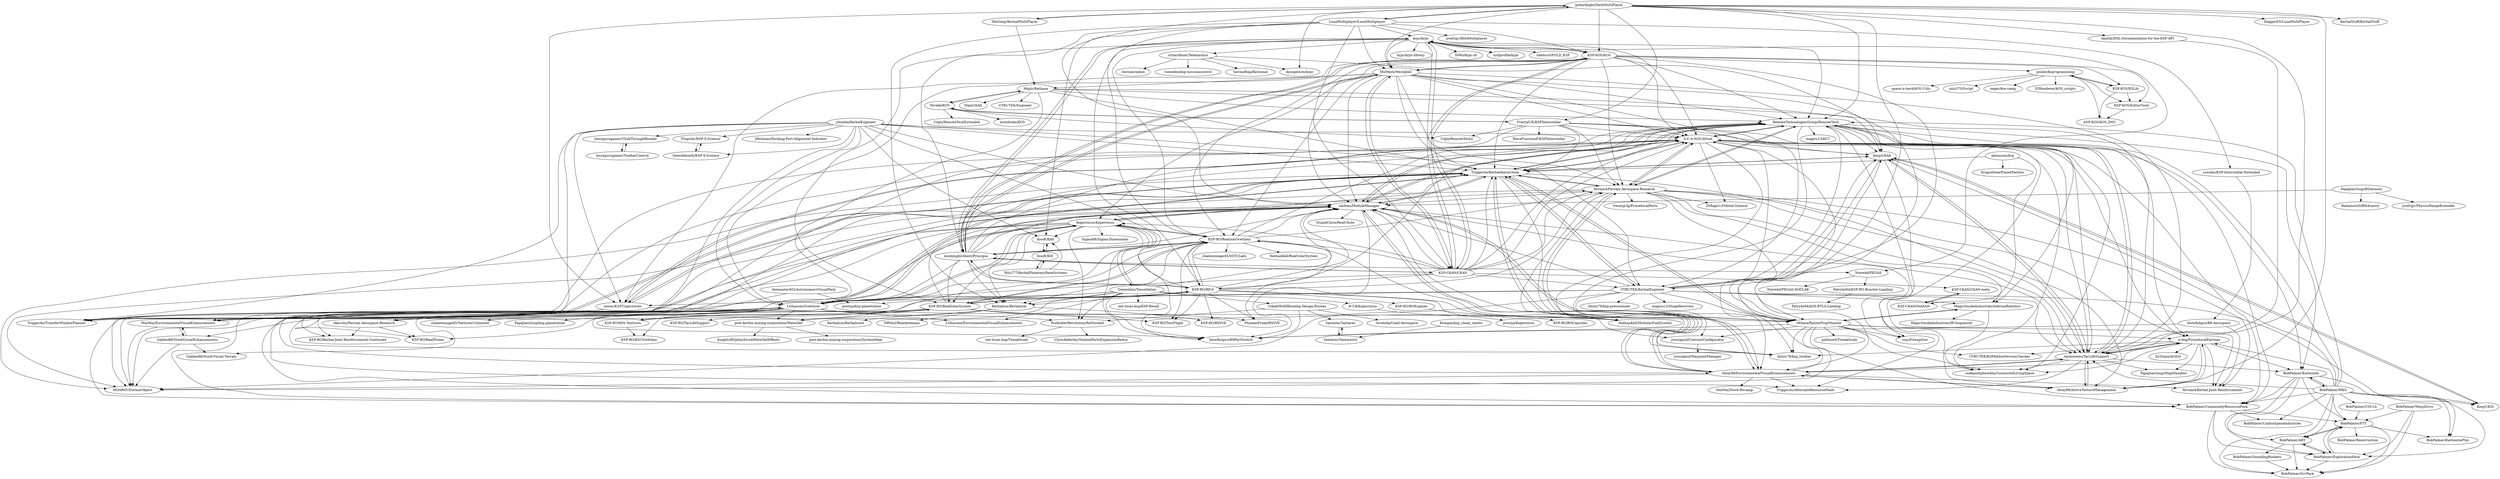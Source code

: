 digraph G {
"krpc/krpc" -> "KSP-KOS/KOS"
"krpc/krpc" -> "nullprofile/krpc"
"krpc/krpc" -> "MuMech/MechJeb2"
"krpc/krpc" -> "mockingbirdnest/Principia"
"krpc/krpc" -> "Noiredd/PEGAS"
"krpc/krpc" -> "xdedss/GFOLD_KSP" ["e"=1]
"krpc/krpc" -> "krpc/krpc-library"
"krpc/krpc" -> "RemoteTechnologiesGroup/RemoteTech"
"krpc/krpc" -> "KSP-RO/RealismOverhaul"
"krpc/krpc" -> "KSP-CKAN/CKAN"
"krpc/krpc" -> "richardbunt/Telemachus"
"krpc/krpc" -> "S-C-A-N/SCANsat"
"krpc/krpc" -> "KSP-RO/RealSolarSystem"
"krpc/krpc" -> "KSP-RO/RP-0"
"krpc/krpc" -> "TeWu/krpc-rb"
"KSP-RO/RealismOverhaul" -> "KSP-RO/RP-0"
"KSP-RO/RealismOverhaul" -> "KSP-RO/RealSolarSystem"
"KSP-RO/RealismOverhaul" -> "mockingbirdnest/Principia"
"KSP-RO/RealismOverhaul" -> "ferram4/Ferram-Aerospace-Research"
"KSP-RO/RealismOverhaul" -> "NathanKell/ModularFuelSystem"
"KSP-RO/RealismOverhaul" -> "sarbian/ModuleManager"
"KSP-RO/RealismOverhaul" -> "PhineasFreak/RSSVE"
"KSP-RO/RealismOverhaul" -> "Kopernicus/Kopernicus"
"KSP-RO/RealismOverhaul" -> "Kerbalism/Kerbalism"
"KSP-RO/RealismOverhaul" -> "KSP-RO/TestFlight"
"KSP-RO/RealismOverhaul" -> "RemoteTechnologiesGroup/RemoteTech"
"KSP-RO/RealismOverhaul" -> "shadowmage45/SSTULabs"
"KSP-RO/RealismOverhaul" -> "KSP-RO/RSS-Textures"
"KSP-RO/RealismOverhaul" -> "LGhassen/Scatterer"
"KSP-RO/RealismOverhaul" -> "NathanKell/RealSolarSystem"
"MuMech/MechJeb2" -> "RemoteTechnologiesGroup/RemoteTech"
"MuMech/MechJeb2" -> "S-C-A-N/SCANsat"
"MuMech/MechJeb2" -> "KSP-CKAN/CKAN"
"MuMech/MechJeb2" -> "sarbian/ModuleManager"
"MuMech/MechJeb2" -> "TriggerAu/KerbalAlarmClock"
"MuMech/MechJeb2" -> "ferram4/Ferram-Aerospace-Research"
"MuMech/MechJeb2" -> "KSP-KOS/KOS"
"MuMech/MechJeb2" -> "mockingbirdnest/Principia"
"MuMech/MechJeb2" -> "KSP-RO/RealismOverhaul"
"MuMech/MechJeb2" -> "CYBUTEK/KerbalEngineer"
"MuMech/MechJeb2" -> "Kopernicus/Kopernicus"
"MuMech/MechJeb2" -> "Mihara/RasterPropMonitor"
"MuMech/MechJeb2" -> "taraniselsu/TacLifeSupport"
"MuMech/MechJeb2" -> "Majiir/Kethane"
"MuMech/MechJeb2" -> "LGhassen/Scatterer"
"KSP-CKAN/CKAN" -> "MuMech/MechJeb2"
"KSP-CKAN/CKAN" -> "KSP-KOS/KOS"
"KSP-CKAN/CKAN" -> "KSP-RO/RealismOverhaul"
"KSP-CKAN/CKAN" -> "mockingbirdnest/Principia"
"KSP-CKAN/CKAN" -> "sarbian/ModuleManager"
"KSP-CKAN/CKAN" -> "ferram4/Ferram-Aerospace-Research"
"KSP-CKAN/CKAN" -> "S-C-A-N/SCANsat"
"KSP-CKAN/CKAN" -> "TriggerAu/KerbalAlarmClock"
"KSP-CKAN/CKAN" -> "KSP-RO/RP-0"
"KSP-CKAN/CKAN" -> "CYBUTEK/KerbalEngineer"
"KSP-CKAN/CKAN" -> "Kopernicus/Kopernicus"
"KSP-CKAN/CKAN" -> "RemoteTechnologiesGroup/RemoteTech"
"KSP-CKAN/CKAN" -> "krpc/krpc"
"KSP-CKAN/CKAN" -> "LGhassen/Scatterer"
"KSP-CKAN/CKAN" -> "KSP-CKAN/CKAN-meta"
"KSP-CKAN/CKAN-meta" -> "KSP-CKAN/NetKAN"
"alexmoon/ksp" -> "Kragrathea/PlanetFactory"
"alexmoon/ksp" -> "TriggerAu/KerbalAlarmClock"
"alexmoon/ksp" -> "KSP-CKAN/NetKAN"
"mockingbirdnest/Principia" -> "KSP-RO/RealismOverhaul"
"mockingbirdnest/Principia" -> "KSP-RO/RP-0"
"mockingbirdnest/Principia" -> "ferram4/Ferram-Aerospace-Research"
"mockingbirdnest/Principia" -> "RemoteTechnologiesGroup/RemoteTech"
"mockingbirdnest/Principia" -> "MuMech/MechJeb2"
"mockingbirdnest/Principia" -> "KSP-RO/RealSolarSystem"
"mockingbirdnest/Principia" -> "sarbian/ModuleManager"
"mockingbirdnest/Principia" -> "Kopernicus/Kopernicus"
"mockingbirdnest/Principia" -> "KSP-KOS/KOS"
"mockingbirdnest/Principia" -> "Kerbalism/Kerbalism"
"mockingbirdnest/Principia" -> "KSP-CKAN/CKAN"
"mockingbirdnest/Principia" -> "Noiredd/PEGAS"
"mockingbirdnest/Principia" -> "krpc/krpc"
"mockingbirdnest/Principia" -> "S-C-A-N/SCANsat"
"mockingbirdnest/Principia" -> "LGhassen/Scatterer"
"KSP-RO/RealSolarSystem" -> "KSP-RO/RSS-Textures"
"KSP-RO/RealSolarSystem" -> "KSP-RO/RealismOverhaul"
"KSP-RO/RealSolarSystem" -> "KSP-RO/KSCSwitcher"
"KSP-RO/RealSolarSystem" -> "KSP-RO/RealPlume"
"KSP-RO/RealSolarSystem" -> "PhineasFreak/RSSVE"
"KSP-RO/RealSolarSystem" -> "KSP-RO/RP-0"
"KSP-RO/RealSolarSystem" -> "NathanKell/ModularFuelSystem"
"KSP-RO/RealSolarSystem" -> "KSP-RO/TacLifeSupport"
"KSP-RO/RealSolarSystem" -> "dkavolis/Ferram-Aerospace-Research"
"KSP-RO/RealSolarSystem" -> "sarbian/ModuleManager"
"KSP-RO/RealSolarSystem" -> "KSP-RO/TestFlight"
"jrbudda/KerbalEngineer" -> "TriggerAu/KerbalAlarmClock"
"jrbudda/KerbalEngineer" -> "LGhassen/Scatterer"
"jrbudda/KerbalEngineer" -> "WazWaz/EnvironmentalVisualEnhancements"
"jrbudda/KerbalEngineer" -> "sarbian/ModuleManager"
"jrbudda/KerbalEngineer" -> "neuoy/KSPTrajectories"
"jrbudda/KerbalEngineer" -> "CYBUTEK/KerbalEngineer"
"jrbudda/KerbalEngineer" -> "S-C-A-N/SCANsat"
"jrbudda/KerbalEngineer" -> "KSP-RO/Kerbal-Joint-Reinforcement-Continued"
"jrbudda/KerbalEngineer" -> "bfishman/Docking-Port-Alignment-Indicator"
"jrbudda/KerbalEngineer" -> "linuxgurugamer/ClickThroughBlocker"
"jrbudda/KerbalEngineer" -> "Flupster/KSP-X-Science"
"jrbudda/KerbalEngineer" -> "TriggerAu/TransferWindowPlanner"
"jrbudda/KerbalEngineer" -> "ihsoft/KAS"
"jrbudda/KerbalEngineer" -> "thewebbooth/KSP-X-Science"
"jrbudda/KerbalEngineer" -> "blowfishpro/B9PartSwitch"
"KSP-KOS/EditorTools" -> "KSP-KOS/KOS_DOC"
"dkavolis/Ferram-Aerospace-Research" -> "KSP-RO/Kerbal-Joint-Reinforcement-Continued"
"dkavolis/Ferram-Aerospace-Research" -> "KSP-RO/RealPlume"
"godarklight/DarkMultiPlayer" -> "TehGimp/KerbalMultiPlayer"
"godarklight/DarkMultiPlayer" -> "LunaMultiplayer/LunaMultiplayer"
"godarklight/DarkMultiPlayer" -> "rbray89/EnvironmentalVisualEnhancements"
"godarklight/DarkMultiPlayer" -> "FractalUK/KSPInterstellar"
"godarklight/DarkMultiPlayer" -> "sarbian/ModuleManager"
"godarklight/DarkMultiPlayer" -> "taraniselsu/TacLifeSupport"
"godarklight/DarkMultiPlayer" -> "Anatid/XML-Documentation-for-the-KSP-API"
"godarklight/DarkMultiPlayer" -> "rbray89/ActiveTextureManagement"
"godarklight/DarkMultiPlayer" -> "DaggerES/LunaMultiPlayer"
"godarklight/DarkMultiPlayer" -> "KSP-KOS/KOS"
"godarklight/DarkMultiPlayer" -> "MuMech/MechJeb2"
"godarklight/DarkMultiPlayer" -> "neuoy/KSPTrajectories"
"godarklight/DarkMultiPlayer" -> "djungelorm/krpc"
"godarklight/DarkMultiPlayer" -> "KerbalStuff/KerbalStuff"
"godarklight/DarkMultiPlayer" -> "RemoteTechnologiesGroup/RemoteTech"
"LunaMultiplayer/LunaMultiplayer" -> "godarklight/DarkMultiPlayer"
"LunaMultiplayer/LunaMultiplayer" -> "ihsoft/KAS"
"LunaMultiplayer/LunaMultiplayer" -> "Kerbalism/Kerbalism"
"LunaMultiplayer/LunaMultiplayer" -> "KSP-RO/RealismOverhaul"
"LunaMultiplayer/LunaMultiplayer" -> "mockingbirdnest/Principia"
"LunaMultiplayer/LunaMultiplayer" -> "KSP-KOS/KOS"
"LunaMultiplayer/LunaMultiplayer" -> "MuMech/MechJeb2"
"LunaMultiplayer/LunaMultiplayer" -> "krpc/krpc"
"LunaMultiplayer/LunaMultiplayer" -> "sswelm/KSP-Interstellar-Extended"
"LunaMultiplayer/LunaMultiplayer" -> "jrodrigv/BDAMultiplayer"
"LunaMultiplayer/LunaMultiplayer" -> "KSP-CKAN/CKAN"
"KSP-RO/RP-0" -> "KSP-RO/RealismOverhaul"
"KSP-RO/RP-0" -> "KSP-RO/RealSolarSystem"
"KSP-RO/RP-0" -> "mockingbirdnest/Principia"
"KSP-RO/RP-0" -> "KSP-RO/TestFlight"
"KSP-RO/RP-0" -> "ferram4/Ferram-Aerospace-Research"
"KSP-RO/RP-0" -> "NathanKell/ModularFuelSystem"
"KSP-RO/RP-0" -> "sarbian/ModuleManager"
"KSP-RO/RP-0" -> "PhineasFreak/RSSVE"
"KSP-RO/RP-0" -> "Kerbalism/Kerbalism"
"KSP-RO/RP-0" -> "KSP-RO/ROEngines"
"KSP-RO/RP-0" -> "RemoteTechnologiesGroup/RemoteTech"
"KSP-RO/RP-0" -> "Kopernicus/Kopernicus"
"KSP-RO/RP-0" -> "jrossignol/ContractConfigurator"
"KSP-RO/RP-0" -> "KSP-RO/RSSVE"
"KSP-RO/RP-0" -> "LGhassen/Scatterer"
"ihsoft/KIS" -> "ihsoft/KAS"
"ihsoft/KIS" -> "Nils277/KerbalPlanetaryBaseSystems"
"TehGimp/KerbalMultiPlayer" -> "godarklight/DarkMultiPlayer"
"TehGimp/KerbalMultiPlayer" -> "Majiir/Kethane"
"rbray89/ActiveTextureManagement" -> "taraniselsu/TacLifeSupport"
"rbray89/ActiveTextureManagement" -> "rbray89/EnvironmentalVisualEnhancements"
"rbray89/ActiveTextureManagement" -> "e-dog/ProceduralFairings"
"Nils277/KerbalPlanetaryBaseSystems" -> "ihsoft/KIS"
"Nils277/KerbalPlanetaryBaseSystems" -> "ihsoft/KAS"
"Noiredd/PEGAS" -> "Noiredd/PEGAS-MATLAB"
"Noiredd/PEGAS" -> "Patrykz94/KSP-RO-Booster-Landing"
"CobaltWolf/Bluedog-Design-Bureau" -> "blowfishpro/B9PartSwitch"
"CobaltWolf/Bluedog-Design-Bureau" -> "PorktoberRevolution/ReStocked"
"CobaltWolf/Bluedog-Design-Bureau" -> "Tantares/Tantares"
"CobaltWolf/Bluedog-Design-Bureau" -> "raveloda/Coatl-Aerospace"
"S-C-A-N/SCANsat" -> "BobPalmer/CommunityResourcePack"
"S-C-A-N/SCANsat" -> "RemoteTechnologiesGroup/RemoteTech"
"S-C-A-N/SCANsat" -> "TriggerAu/KerbalAlarmClock"
"S-C-A-N/SCANsat" -> "TriggerAu/TransferWindowPlanner"
"S-C-A-N/SCANsat" -> "sarbian/ModuleManager"
"S-C-A-N/SCANsat" -> "BobPalmer/Karbonite"
"S-C-A-N/SCANsat" -> "neuoy/KSPTrajectories"
"S-C-A-N/SCANsat" -> "jrossignol/ContractConfigurator"
"S-C-A-N/SCANsat" -> "Mihara/RasterPropMonitor"
"S-C-A-N/SCANsat" -> "e-dog/ProceduralFairings"
"S-C-A-N/SCANsat" -> "taraniselsu/TacLifeSupport"
"S-C-A-N/SCANsat" -> "DMagic1/Orbital-Science"
"S-C-A-N/SCANsat" -> "codepoetpbowden/ConnectedLivingSpace"
"S-C-A-N/SCANsat" -> "KospY/KAS"
"S-C-A-N/SCANsat" -> "ferram4/Ferram-Aerospace-Research"
"post-kerbin-mining-corporation/Waterfall" -> "KnightofStJohn/StockWaterfallEffects"
"post-kerbin-mining-corporation/Waterfall" -> "post-kerbin-mining-corporation/SystemHeat"
"themaster402/AstronomersVisualPack" -> "WazWaz/EnvironmentalVisualEnhancements"
"themaster402/AstronomersVisualPack" -> "prestja/ksp-planetshine"
"Kopernicus/Kopernicus" -> "LGhassen/Scatterer"
"Kopernicus/Kopernicus" -> "sarbian/ModuleManager"
"Kopernicus/Kopernicus" -> "WazWaz/EnvironmentalVisualEnhancements"
"Kopernicus/Kopernicus" -> "PorktoberRevolution/ReStocked"
"Kopernicus/Kopernicus" -> "MOARdV/DistantObject"
"Kopernicus/Kopernicus" -> "TriggerAu/KerbalAlarmClock"
"Kopernicus/Kopernicus" -> "Gameslinx/Tessellation"
"Kopernicus/Kopernicus" -> "KSP-RO/RealSolarSystem"
"Kopernicus/Kopernicus" -> "Sigma88/Sigma-Dimensions"
"Kopernicus/Kopernicus" -> "blowfishpro/B9PartSwitch"
"Kopernicus/Kopernicus" -> "KSP-RO/RealismOverhaul"
"Kopernicus/Kopernicus" -> "ihsoft/KAS"
"Kopernicus/Kopernicus" -> "Kerbalism/Kerbalism"
"Kopernicus/Kopernicus" -> "KSP-RO/RealPlume"
"Kopernicus/Kopernicus" -> "BobPalmer/CommunityResourcePack"
"WazWaz/EnvironmentalVisualEnhancements" -> "MOARdV/DistantObject"
"WazWaz/EnvironmentalVisualEnhancements" -> "Galileo88/StockVisualEnhancements"
"WazWaz/EnvironmentalVisualEnhancements" -> "LGhassen/Scatterer"
"sarbian/ModuleManager" -> "MOARdV/DistantObject"
"sarbian/ModuleManager" -> "Mihara/RasterPropMonitor"
"sarbian/ModuleManager" -> "WazWaz/EnvironmentalVisualEnhancements"
"sarbian/ModuleManager" -> "LGhassen/Scatterer"
"sarbian/ModuleManager" -> "TriggerAu/KerbalAlarmClock"
"sarbian/ModuleManager" -> "blowfishpro/B9PartSwitch"
"sarbian/ModuleManager" -> "BobPalmer/CommunityResourcePack"
"sarbian/ModuleManager" -> "S-C-A-N/SCANsat"
"sarbian/ModuleManager" -> "StupidChris/RealChute"
"sarbian/ModuleManager" -> "blizzy78/ksp_toolbar"
"sarbian/ModuleManager" -> "snjo/Firespitter"
"sarbian/ModuleManager" -> "rbray89/EnvironmentalVisualEnhancements"
"sarbian/ModuleManager" -> "RemoteTechnologiesGroup/RemoteTech"
"sarbian/ModuleManager" -> "Kopernicus/Kopernicus"
"sarbian/ModuleManager" -> "taraniselsu/TacLifeSupport"
"Mihara/RasterPropMonitor" -> "MagicSmokeIndustries/InfernalRobotics"
"Mihara/RasterPropMonitor" -> "blizzy78/ksp_toolbar"
"Mihara/RasterPropMonitor" -> "sarbian/ModuleManager"
"Mihara/RasterPropMonitor" -> "TriggerAu/KerbalAlarmClock"
"Mihara/RasterPropMonitor" -> "codepoetpbowden/ConnectedLivingSpace"
"Mihara/RasterPropMonitor" -> "snjo/Firespitter"
"Mihara/RasterPropMonitor" -> "CYBUTEK/KSPAddonVersionChecker"
"Mihara/RasterPropMonitor" -> "e-dog/ProceduralFairings"
"Mihara/RasterPropMonitor" -> "MOARdV/DistantObject"
"Mihara/RasterPropMonitor" -> "blowfishpro/B9PartSwitch"
"Mihara/RasterPropMonitor" -> "pellinor0/TweakScale"
"Mihara/RasterPropMonitor" -> "BobPalmer/CommunityResourcePack"
"Mihara/RasterPropMonitor" -> "ferram4/Kerbal-Joint-Reinforcement"
"Mihara/RasterPropMonitor" -> "jrossignol/ContractConfigurator"
"R-T-B/Kopernicus" -> "prestja/Kopernicus"
"KSP-KOS/KOS" -> "krpc/krpc"
"KSP-KOS/KOS" -> "KSP-KOS/KSLib"
"KSP-KOS/KOS" -> "RemoteTechnologiesGroup/RemoteTech"
"KSP-KOS/KOS" -> "MuMech/MechJeb2"
"KSP-KOS/KOS" -> "sarbian/ModuleManager"
"KSP-KOS/KOS" -> "neuoy/KSPTrajectories"
"KSP-KOS/KOS" -> "ferram4/Ferram-Aerospace-Research"
"KSP-KOS/KOS" -> "CYBUTEK/KerbalEngineer"
"KSP-KOS/KOS" -> "gisikw/ksprogramming"
"KSP-KOS/KOS" -> "mockingbirdnest/Principia"
"KSP-KOS/KOS" -> "KSP-RO/RealismOverhaul"
"KSP-KOS/KOS" -> "TriggerAu/KerbalAlarmClock"
"KSP-KOS/KOS" -> "S-C-A-N/SCANsat"
"KSP-KOS/KOS" -> "KSP-CKAN/CKAN"
"KSP-KOS/KOS" -> "KSP-KOS/EditorTools"
"KSP-RO/RSS-Textures" -> "KSP-RO/KSCSwitcher"
"KSP-RO/RSS-Textures" -> "KSP-RO/RealSolarSystem"
"neuoy/KSPTrajectories" -> "TriggerAu/KerbalAlarmClock"
"neuoy/KSPTrajectories" -> "TriggerAu/TransferWindowPlanner"
"neuoy/KSPTrajectories" -> "MOARdV/DistantObject"
"neuoy/KSPTrajectories" -> "S-C-A-N/SCANsat"
"neuoy/KSPTrajectories" -> "Mihara/RasterPropMonitor"
"PorktoberRevolution/ReStocked" -> "net-lisias-ksp/TweakScale"
"PorktoberRevolution/ReStocked" -> "ChrisAdderley/StationPartsExpansionRedux"
"KSP-CKAN/NetKAN" -> "KSP-CKAN/CKAN-meta"
"rbray89/EnvironmentalVisualEnhancements" -> "taraniselsu/TacLifeSupport"
"rbray89/EnvironmentalVisualEnhancements" -> "rbray89/ActiveTextureManagement"
"rbray89/EnvironmentalVisualEnhancements" -> "TriggerAu/AlternateResourcePanel"
"rbray89/EnvironmentalVisualEnhancements" -> "e-dog/ProceduralFairings"
"rbray89/EnvironmentalVisualEnhancements" -> "ferram4/Kerbal-Joint-Reinforcement"
"rbray89/EnvironmentalVisualEnhancements" -> "MOARdV/DistantObject"
"rbray89/EnvironmentalVisualEnhancements" -> "KospY/KAS"
"rbray89/EnvironmentalVisualEnhancements" -> "VenVen/Stock-Revamp"
"rbray89/EnvironmentalVisualEnhancements" -> "TriggerAu/KerbalAlarmClock"
"rbray89/EnvironmentalVisualEnhancements" -> "ferram4/Ferram-Aerospace-Research"
"rbray89/EnvironmentalVisualEnhancements" -> "sarbian/ModuleManager"
"richardbunt/Telemachus" -> "chrisnic/mkon"
"richardbunt/Telemachus" -> "djungelorm/krpc"
"richardbunt/Telemachus" -> "voneiden/ksp-missioncontrol"
"richardbunt/Telemachus" -> "SavinaRoja/Kerminal"
"richardbunt/Telemachus" -> "KospY/KAS"
"e-dog/ProceduralFairings" -> "ferram4/Kerbal-Joint-Reinforcement"
"e-dog/ProceduralFairings" -> "taraniselsu/TacLifeSupport"
"e-dog/ProceduralFairings" -> "codepoetpbowden/ConnectedLivingSpace"
"e-dog/ProceduralFairings" -> "PapaJoesSoup/ShipManifest"
"e-dog/ProceduralFairings" -> "BobPalmer/Karbonite"
"e-dog/ProceduralFairings" -> "rbray89/ActiveTextureManagement"
"e-dog/ProceduralFairings" -> "blizzy78/ksp_toolbar"
"e-dog/ProceduralFairings" -> "SirDiazo/AGExt"
"e-dog/ProceduralFairings" -> "CYBUTEK/KSPAddonVersionChecker"
"KSP-KOS/KSLib" -> "gisikw/ksprogramming"
"KSP-KOS/KSLib" -> "KSP-KOS/EditorTools"
"KSP-KOS/KSLib" -> "KSP-KOS/KOS_DOC"
"gisikw/ksprogramming" -> "KSP-KOS/KSLib"
"gisikw/ksprogramming" -> "KSP-KOS/EditorTools"
"gisikw/ksprogramming" -> "KSP-KOS/KOS_DOC"
"gisikw/ksprogramming" -> "xeger/kos-ramp"
"gisikw/ksprogramming" -> "ElWanderer/kOS_scripts"
"gisikw/ksprogramming" -> "space-is-hard/kOS-Utils"
"gisikw/ksprogramming" -> "ozin370/Script"
"FractalUK/KSPInterstellar" -> "rbray89/ActiveTextureManagement"
"FractalUK/KSPInterstellar" -> "KospY/KAS"
"FractalUK/KSPInterstellar" -> "TriggerAu/KerbalAlarmClock"
"FractalUK/KSPInterstellar" -> "rbray89/EnvironmentalVisualEnhancements"
"FractalUK/KSPInterstellar" -> "taraniselsu/TacLifeSupport"
"FractalUK/KSPInterstellar" -> "S-C-A-N/SCANsat"
"FractalUK/KSPInterstellar" -> "ferram4/Ferram-Aerospace-Research"
"FractalUK/KSPInterstellar" -> "WaveFunctionP/KSPInterstellar"
"FractalUK/KSPInterstellar" -> "Cilph/RemoteTech2"
"FractalUK/KSPInterstellar" -> "Nivekk/KOS"
"Nivekk/KOS" -> "Majiir/Kethane"
"Nivekk/KOS" -> "Cilph/RemoteTech2"
"Nivekk/KOS" -> "erendrake/KOS"
"Nivekk/KOS" -> "FractalUK/KSPInterstellar"
"Nivekk/KOS" -> "Cilph/RemoteTechExtended"
"PapaJoesSoup/BDArmory" -> "jrodrigv/PhysicsRangeExtender"
"PapaJoesSoup/BDArmory" -> "sarbian/ModuleManager"
"PapaJoesSoup/BDArmory" -> "BahamutoD/BDArmory"
"KospY/KAS" -> "KospY/KIS"
"KospY/KAS" -> "blizzy78/ksp_toolbar"
"KospY/KAS" -> "taraniselsu/TacLifeSupport"
"KospY/KAS" -> "TriggerAu/KerbalAlarmClock"
"KospY/KAS" -> "snjo/Firespitter"
"Majiir/Kethane" -> "Nivekk/KOS"
"Majiir/Kethane" -> "taraniselsu/TacLifeSupport"
"Majiir/Kethane" -> "KospY/KAS"
"Majiir/Kethane" -> "TriggerAu/KerbalAlarmClock"
"Majiir/Kethane" -> "Majiir/KAS"
"Majiir/Kethane" -> "blizzy78/ksp_toolbar"
"Majiir/Kethane" -> "CYBUTEK/Engineer"
"Majiir/Kethane" -> "RemoteTechnologiesGroup/RemoteTech"
"ferram4/Ferram-Aerospace-Research" -> "RemoteTechnologiesGroup/RemoteTech"
"ferram4/Ferram-Aerospace-Research" -> "TriggerAu/KerbalAlarmClock"
"ferram4/Ferram-Aerospace-Research" -> "rbray89/EnvironmentalVisualEnhancements"
"ferram4/Ferram-Aerospace-Research" -> "Mihara/RasterPropMonitor"
"ferram4/Ferram-Aerospace-Research" -> "e-dog/ProceduralFairings"
"ferram4/Ferram-Aerospace-Research" -> "sarbian/ModuleManager"
"ferram4/Ferram-Aerospace-Research" -> "MagicSmokeIndustries/InfernalRobotics"
"ferram4/Ferram-Aerospace-Research" -> "Swamp-Ig/ProceduralParts"
"ferram4/Ferram-Aerospace-Research" -> "NathanKell/ModularFuelSystem"
"ferram4/Ferram-Aerospace-Research" -> "S-C-A-N/SCANsat"
"ferram4/Ferram-Aerospace-Research" -> "taraniselsu/TacLifeSupport"
"ferram4/Ferram-Aerospace-Research" -> "DMagic1/Orbital-Science"
"ferram4/Ferram-Aerospace-Research" -> "BobPalmer/CommunityResourcePack"
"ferram4/Ferram-Aerospace-Research" -> "ferram4/Kerbal-Joint-Reinforcement"
"ferram4/Ferram-Aerospace-Research" -> "rbray89/ActiveTextureManagement"
"Tantares/TantaresLV" -> "Tantares/Tantares"
"Gameslinx/Tessellation" -> "Kopernicus/Kopernicus"
"Gameslinx/Tessellation" -> "LGhassen/Scatterer"
"Gameslinx/Tessellation" -> "LGhassen/EnvironmentalVisualEnhancements"
"Gameslinx/Tessellation" -> "post-kerbin-mining-corporation/Waterfall"
"Gameslinx/Tessellation" -> "sarbian/ModuleManager"
"Gameslinx/Tessellation" -> "blowfishpro/B9PartSwitch"
"Gameslinx/Tessellation" -> "Kerbalism/Kerbalism"
"Gameslinx/Tessellation" -> "net-lisias-ksp/KSP-Recall"
"Gameslinx/Tessellation" -> "PorktoberRevolution/ReStocked"
"Gameslinx/Tessellation" -> "R-T-B/Kopernicus"
"Gameslinx/Tessellation" -> "prestja/ksp-planetshine"
"Gameslinx/Tessellation" -> "CobaltWolf/Bluedog-Design-Bureau"
"CYBUTEK/KerbalEngineer" -> "TriggerAu/KerbalAlarmClock"
"CYBUTEK/KerbalEngineer" -> "KospY/KAS"
"CYBUTEK/KerbalEngineer" -> "MagicSmokeIndustries/InfernalRobotics"
"CYBUTEK/KerbalEngineer" -> "MOARdV/DistantObject"
"CYBUTEK/KerbalEngineer" -> "neuoy/KSPTrajectories"
"CYBUTEK/KerbalEngineer" -> "S-C-A-N/SCANsat"
"CYBUTEK/KerbalEngineer" -> "RemoteTechnologiesGroup/RemoteTech"
"CYBUTEK/KerbalEngineer" -> "Mihara/RasterPropMonitor"
"CYBUTEK/KerbalEngineer" -> "blizzy78/ksp-precisenode"
"CYBUTEK/KerbalEngineer" -> "rbray89/EnvironmentalVisualEnhancements"
"CYBUTEK/KerbalEngineer" -> "KospY/KIS"
"CYBUTEK/KerbalEngineer" -> "taraniselsu/TacLifeSupport"
"CYBUTEK/KerbalEngineer" -> "TriggerAu/TransferWindowPlanner"
"CYBUTEK/KerbalEngineer" -> "sarbian/ModuleManager"
"CYBUTEK/KerbalEngineer" -> "magico13/StageRecovery"
"RemoteTechnologiesGroup/RemoteTech" -> "taraniselsu/TacLifeSupport"
"RemoteTechnologiesGroup/RemoteTech" -> "ferram4/Ferram-Aerospace-Research"
"RemoteTechnologiesGroup/RemoteTech" -> "S-C-A-N/SCANsat"
"RemoteTechnologiesGroup/RemoteTech" -> "TriggerAu/KerbalAlarmClock"
"RemoteTechnologiesGroup/RemoteTech" -> "sarbian/ModuleManager"
"RemoteTechnologiesGroup/RemoteTech" -> "magico13/KCT"
"RemoteTechnologiesGroup/RemoteTech" -> "rbray89/EnvironmentalVisualEnhancements"
"RemoteTechnologiesGroup/RemoteTech" -> "BobPalmer/Karbonite"
"RemoteTechnologiesGroup/RemoteTech" -> "MagicSmokeIndustries/InfernalRobotics"
"RemoteTechnologiesGroup/RemoteTech" -> "TriggerAu/AlternateResourcePanel"
"RemoteTechnologiesGroup/RemoteTech" -> "TriggerAu/TransferWindowPlanner"
"RemoteTechnologiesGroup/RemoteTech" -> "e-dog/ProceduralFairings"
"RemoteTechnologiesGroup/RemoteTech" -> "BobPalmer/CommunityResourcePack"
"RemoteTechnologiesGroup/RemoteTech" -> "codepoetpbowden/ConnectedLivingSpace"
"RemoteTechnologiesGroup/RemoteTech" -> "KospY/KAS"
"Kerbalism/Kerbalism" -> "Kerbalism/Kerbalism4"
"Kerbalism/Kerbalism" -> "DRVeyl/RealAntennas"
"Kerbalism/Kerbalism" -> "post-kerbin-mining-corporation/Waterfall"
"Kerbalism/Kerbalism" -> "KSP-RO/RSSVE"
"LGhassen/Scatterer" -> "WazWaz/EnvironmentalVisualEnhancements"
"LGhassen/Scatterer" -> "sarbian/ModuleManager"
"LGhassen/Scatterer" -> "MOARdV/DistantObject"
"LGhassen/Scatterer" -> "Kopernicus/Kopernicus"
"LGhassen/Scatterer" -> "TriggerAu/KerbalAlarmClock"
"LGhassen/Scatterer" -> "LGhassen/EnvironmentalVisualEnhancements"
"LGhassen/Scatterer" -> "blowfishpro/B9PartSwitch"
"LGhassen/Scatterer" -> "shadowmage45/TexturesUnlimited"
"LGhassen/Scatterer" -> "Galileo88/StockVisualEnhancements"
"LGhassen/Scatterer" -> "dkavolis/Ferram-Aerospace-Research"
"LGhassen/Scatterer" -> "post-kerbin-mining-corporation/Waterfall"
"LGhassen/Scatterer" -> "PapaJoesSoup/ksp-planetshine"
"LGhassen/Scatterer" -> "PorktoberRevolution/ReStocked"
"LGhassen/Scatterer" -> "KSP-RO/Kerbal-Joint-Reinforcement-Continued"
"LGhassen/Scatterer" -> "Galileo88/Stock-Visual-Terrain"
"BobPalmer/Karbonite" -> "BobPalmer/FTT"
"BobPalmer/Karbonite" -> "BobPalmer/ART"
"BobPalmer/Karbonite" -> "BobPalmer/CommunityResourcePack"
"BobPalmer/Karbonite" -> "BobPalmer/KarbonitePlus"
"BobPalmer/Karbonite" -> "BobPalmer/ExplorationPack"
"BobPalmer/Karbonite" -> "BobPalmer/MKS"
"BobPalmer/MKS" -> "BobPalmer/Karbonite"
"BobPalmer/MKS" -> "BobPalmer/USI-LS"
"BobPalmer/MKS" -> "BobPalmer/CommunityResourcePack"
"BobPalmer/MKS" -> "BobPalmer/FTT"
"BobPalmer/MKS" -> "taraniselsu/TacLifeSupport"
"BobPalmer/MKS" -> "KospY/KAS"
"BobPalmer/MKS" -> "BobPalmer/ExplorationPack"
"BobPalmer/MKS" -> "BobPalmer/KarbonitePlus"
"BobPalmer/MKS" -> "BobPalmer/UmbraSpaceIndustries"
"BobPalmer/MKS" -> "BobPalmer/ART"
"BobPalmer/MKS" -> "S-C-A-N/SCANsat"
"BobPalmer/MKS" -> "KospY/KIS"
"BobPalmer/MKS" -> "e-dog/ProceduralFairings"
"BobPalmer/MKS" -> "BobPalmer/SrvPack"
"BobPalmer/MKS" -> "RemoteTechnologiesGroup/RemoteTech"
"TriggerAu/KerbalAlarmClock" -> "TriggerAu/TransferWindowPlanner"
"TriggerAu/KerbalAlarmClock" -> "TriggerAu/AlternateResourcePanel"
"TriggerAu/KerbalAlarmClock" -> "CYBUTEK/KerbalEngineer"
"TriggerAu/KerbalAlarmClock" -> "KospY/KAS"
"TriggerAu/KerbalAlarmClock" -> "Mihara/RasterPropMonitor"
"TriggerAu/KerbalAlarmClock" -> "S-C-A-N/SCANsat"
"TriggerAu/KerbalAlarmClock" -> "RemoteTechnologiesGroup/RemoteTech"
"TriggerAu/KerbalAlarmClock" -> "sarbian/ModuleManager"
"TriggerAu/KerbalAlarmClock" -> "neuoy/KSPTrajectories"
"TriggerAu/KerbalAlarmClock" -> "taraniselsu/TacLifeSupport"
"TriggerAu/KerbalAlarmClock" -> "MOARdV/DistantObject"
"TriggerAu/KerbalAlarmClock" -> "ferram4/Ferram-Aerospace-Research"
"TriggerAu/KerbalAlarmClock" -> "rbray89/EnvironmentalVisualEnhancements"
"TriggerAu/KerbalAlarmClock" -> "blizzy78/ksp_toolbar"
"TriggerAu/KerbalAlarmClock" -> "LGhassen/Scatterer"
"taraniselsu/TacLifeSupport" -> "codepoetpbowden/ConnectedLivingSpace"
"taraniselsu/TacLifeSupport" -> "rbray89/ActiveTextureManagement"
"taraniselsu/TacLifeSupport" -> "PapaJoesSoup/ShipManifest"
"taraniselsu/TacLifeSupport" -> "rbray89/EnvironmentalVisualEnhancements"
"taraniselsu/TacLifeSupport" -> "TriggerAu/AlternateResourcePanel"
"taraniselsu/TacLifeSupport" -> "KospY/KAS"
"taraniselsu/TacLifeSupport" -> "e-dog/ProceduralFairings"
"taraniselsu/TacLifeSupport" -> "BobPalmer/Karbonite"
"taraniselsu/TacLifeSupport" -> "RemoteTechnologiesGroup/RemoteTech"
"Patrykz94/KSP-RO-Booster-Landing" -> "Patrykz94/kOS-RTLS-Landing"
"Galileo88/StockVisualEnhancements" -> "WazWaz/EnvironmentalVisualEnhancements"
"Galileo88/StockVisualEnhancements" -> "MOARdV/DistantObject"
"Galileo88/StockVisualEnhancements" -> "Galileo88/Stock-Visual-Terrain"
"jrossignol/ContractConfigurator" -> "jrossignol/WaypointManager"
"Kowgan/ksp_cheat_sheets" -> "Tantares/TantaresLV"
"Anatid/XML-Documentation-for-the-KSP-API" -> "taraniselsu/TacLifeSupport"
"BobPalmer/FTT" -> "BobPalmer/ExplorationPack"
"BobPalmer/FTT" -> "BobPalmer/ART"
"BobPalmer/FTT" -> "BobPalmer/SrvPack"
"BobPalmer/FTT" -> "BobPalmer/KarbonitePlus"
"BobPalmer/FTT" -> "BobPalmer/Konstruction"
"Flupster/KSP-X-Science" -> "thewebbooth/KSP-X-Science"
"BobPalmer/USI-LS" -> "BobPalmer/FTT"
"BobPalmer/ART" -> "BobPalmer/FTT"
"BobPalmer/ART" -> "BobPalmer/SrvPack"
"BobPalmer/ART" -> "BobPalmer/ExplorationPack"
"BobPalmer/ART" -> "BobPalmer/SoundingRockets"
"BobPalmer/CommunityResourcePack" -> "BobPalmer/FTT"
"BobPalmer/CommunityResourcePack" -> "BobPalmer/UmbraSpaceIndustries"
"BobPalmer/CommunityResourcePack" -> "BobPalmer/SrvPack"
"BobPalmer/CommunityResourcePack" -> "BobPalmer/ExplorationPack"
"BobPalmer/ExplorationPack" -> "BobPalmer/SrvPack"
"BobPalmer/ExplorationPack" -> "BobPalmer/FTT"
"BobPalmer/ExplorationPack" -> "BobPalmer/ART"
"BobPalmer/SoundingRockets" -> "BobPalmer/SrvPack"
"BobPalmer/WarpDrive" -> "BobPalmer/FTT"
"BobPalmer/WarpDrive" -> "BobPalmer/SrvPack"
"BobPalmer/WarpDrive" -> "BobPalmer/ExplorationPack"
"MagicSmokeIndustries/InfernalRobotics" -> "Mihara/RasterPropMonitor"
"MagicSmokeIndustries/InfernalRobotics" -> "MagicSmokeIndustries/IR-Sequencer"
"MagicSmokeIndustries/InfernalRobotics" -> "codepoetpbowden/ConnectedLivingSpace"
"blowfishpro/B9-Aerospace" -> "blowfishpro/B9PartSwitch"
"blowfishpro/B9-Aerospace" -> "ferram4/Kerbal-Joint-Reinforcement"
"sswelm/KSP-Interstellar-Extended" -> "blowfishpro/B9-Aerospace"
"KSP-RO/ROEngines" -> "KSP-RO/ROCapsules"
"ihsoft/KAS" -> "ihsoft/KIS"
"Tantares/Tantares" -> "Tantares/TantaresLV"
"thewebbooth/KSP-X-Science" -> "Flupster/KSP-X-Science"
"TriggerAu/TransferWindowPlanner" -> "TriggerAu/KerbalAlarmClock"
"KospY/KIS" -> "KospY/KAS"
"linuxgurugamer/ClickThroughBlocker" -> "linuxgurugamer/ToolbarControl"
"linuxgurugamer/ToolbarControl" -> "linuxgurugamer/ClickThroughBlocker"
"krpc/krpc" ["l"="27.252,41.689"]
"KSP-KOS/KOS" ["l"="27.283,41.708"]
"nullprofile/krpc" ["l"="27.258,41.646"]
"MuMech/MechJeb2" ["l"="27.268,41.724"]
"mockingbirdnest/Principia" ["l"="27.244,41.709"]
"Noiredd/PEGAS" ["l"="27.232,41.653"]
"xdedss/GFOLD_KSP" ["l"="27.914,41.917"]
"krpc/krpc-library" ["l"="27.248,41.664"]
"RemoteTechnologiesGroup/RemoteTech" ["l"="27.287,41.736"]
"KSP-RO/RealismOverhaul" ["l"="27.226,41.706"]
"KSP-CKAN/CKAN" ["l"="27.24,41.726"]
"richardbunt/Telemachus" ["l"="27.302,41.67"]
"S-C-A-N/SCANsat" ["l"="27.276,41.75"]
"KSP-RO/RealSolarSystem" ["l"="27.203,41.705"]
"KSP-RO/RP-0" ["l"="27.218,41.717"]
"TeWu/krpc-rb" ["l"="27.264,41.66"]
"ferram4/Ferram-Aerospace-Research" ["l"="27.274,41.739"]
"NathanKell/ModularFuelSystem" ["l"="27.209,41.726"]
"sarbian/ModuleManager" ["l"="27.246,41.742"]
"PhineasFreak/RSSVE" ["l"="27.215,41.689"]
"Kopernicus/Kopernicus" ["l"="27.215,41.74"]
"Kerbalism/Kerbalism" ["l"="27.193,41.723"]
"KSP-RO/TestFlight" ["l"="27.204,41.692"]
"shadowmage45/SSTULabs" ["l"="27.216,41.667"]
"KSP-RO/RSS-Textures" ["l"="27.191,41.689"]
"LGhassen/Scatterer" ["l"="27.209,41.752"]
"NathanKell/RealSolarSystem" ["l"="27.199,41.665"]
"TriggerAu/KerbalAlarmClock" ["l"="27.262,41.746"]
"CYBUTEK/KerbalEngineer" ["l"="27.267,41.76"]
"Mihara/RasterPropMonitor" ["l"="27.268,41.769"]
"taraniselsu/TacLifeSupport" ["l"="27.306,41.745"]
"Majiir/Kethane" ["l"="27.333,41.732"]
"KSP-CKAN/CKAN-meta" ["l"="27.148,41.724"]
"KSP-CKAN/NetKAN" ["l"="27.117,41.728"]
"alexmoon/ksp" ["l"="27.143,41.742"]
"Kragrathea/PlanetFactory" ["l"="27.108,41.746"]
"KSP-RO/KSCSwitcher" ["l"="27.175,41.685"]
"KSP-RO/RealPlume" ["l"="27.177,41.724"]
"KSP-RO/TacLifeSupport" ["l"="27.167,41.671"]
"dkavolis/Ferram-Aerospace-Research" ["l"="27.175,41.735"]
"jrbudda/KerbalEngineer" ["l"="27.22,41.767"]
"WazWaz/EnvironmentalVisualEnhancements" ["l"="27.203,41.766"]
"neuoy/KSPTrajectories" ["l"="27.252,41.753"]
"KSP-RO/Kerbal-Joint-Reinforcement-Continued" ["l"="27.187,41.753"]
"bfishman/Docking-Port-Alignment-Indicator" ["l"="27.208,41.794"]
"linuxgurugamer/ClickThroughBlocker" ["l"="27.149,41.792"]
"Flupster/KSP-X-Science" ["l"="27.222,41.8"]
"TriggerAu/TransferWindowPlanner" ["l"="27.251,41.765"]
"ihsoft/KAS" ["l"="27.183,41.712"]
"thewebbooth/KSP-X-Science" ["l"="27.209,41.806"]
"blowfishpro/B9PartSwitch" ["l"="27.223,41.779"]
"KSP-KOS/EditorTools" ["l"="27.338,41.672"]
"KSP-KOS/KOS_DOC" ["l"="27.343,41.649"]
"godarklight/DarkMultiPlayer" ["l"="27.312,41.717"]
"TehGimp/KerbalMultiPlayer" ["l"="27.353,41.707"]
"LunaMultiplayer/LunaMultiplayer" ["l"="27.264,41.703"]
"rbray89/EnvironmentalVisualEnhancements" ["l"="27.29,41.753"]
"FractalUK/KSPInterstellar" ["l"="27.333,41.746"]
"Anatid/XML-Documentation-for-the-KSP-API" ["l"="27.351,41.726"]
"rbray89/ActiveTextureManagement" ["l"="27.318,41.741"]
"DaggerES/LunaMultiPlayer" ["l"="27.337,41.697"]
"djungelorm/krpc" ["l"="27.325,41.683"]
"KerbalStuff/KerbalStuff" ["l"="27.371,41.694"]
"sswelm/KSP-Interstellar-Extended" ["l"="27.322,41.757"]
"jrodrigv/BDAMultiplayer" ["l"="27.272,41.674"]
"KSP-RO/ROEngines" ["l"="27.189,41.677"]
"jrossignol/ContractConfigurator" ["l"="27.24,41.777"]
"KSP-RO/RSSVE" ["l"="27.179,41.702"]
"ihsoft/KIS" ["l"="27.155,41.694"]
"Nils277/KerbalPlanetaryBaseSystems" ["l"="27.141,41.685"]
"e-dog/ProceduralFairings" ["l"="27.31,41.762"]
"Noiredd/PEGAS-MATLAB" ["l"="27.234,41.628"]
"Patrykz94/KSP-RO-Booster-Landing" ["l"="27.216,41.626"]
"CobaltWolf/Bluedog-Design-Bureau" ["l"="27.176,41.813"]
"PorktoberRevolution/ReStocked" ["l"="27.175,41.788"]
"Tantares/Tantares" ["l"="27.149,41.85"]
"raveloda/Coatl-Aerospace" ["l"="27.169,41.837"]
"BobPalmer/CommunityResourcePack" ["l"="27.299,41.77"]
"BobPalmer/Karbonite" ["l"="27.327,41.77"]
"DMagic1/Orbital-Science" ["l"="27.284,41.771"]
"codepoetpbowden/ConnectedLivingSpace" ["l"="27.291,41.763"]
"KospY/KAS" ["l"="27.303,41.753"]
"post-kerbin-mining-corporation/Waterfall" ["l"="27.161,41.749"]
"KnightofStJohn/StockWaterfallEffects" ["l"="27.125,41.755"]
"post-kerbin-mining-corporation/SystemHeat" ["l"="27.137,41.758"]
"themaster402/AstronomersVisualPack" ["l"="27.164,41.798"]
"prestja/ksp-planetshine" ["l"="27.155,41.782"]
"MOARdV/DistantObject" ["l"="27.236,41.76"]
"Gameslinx/Tessellation" ["l"="27.179,41.765"]
"Sigma88/Sigma-Dimensions" ["l"="27.185,41.742"]
"Galileo88/StockVisualEnhancements" ["l"="27.205,41.779"]
"StupidChris/RealChute" ["l"="27.28,41.69"]
"blizzy78/ksp_toolbar" ["l"="27.294,41.745"]
"snjo/Firespitter" ["l"="27.26,41.782"]
"MagicSmokeIndustries/InfernalRobotics" ["l"="27.276,41.78"]
"CYBUTEK/KSPAddonVersionChecker" ["l"="27.299,41.792"]
"pellinor0/TweakScale" ["l"="27.283,41.811"]
"ferram4/Kerbal-Joint-Reinforcement" ["l"="27.291,41.78"]
"R-T-B/Kopernicus" ["l"="27.12,41.779"]
"prestja/Kopernicus" ["l"="27.092,41.786"]
"KSP-KOS/KSLib" ["l"="27.331,41.662"]
"gisikw/ksprogramming" ["l"="27.355,41.657"]
"net-lisias-ksp/TweakScale" ["l"="27.155,41.814"]
"ChrisAdderley/StationPartsExpansionRedux" ["l"="27.139,41.809"]
"TriggerAu/AlternateResourcePanel" ["l"="27.304,41.731"]
"VenVen/Stock-Revamp" ["l"="27.307,41.802"]
"chrisnic/mkon" ["l"="27.295,41.641"]
"voneiden/ksp-missioncontrol" ["l"="27.315,41.637"]
"SavinaRoja/Kerminal" ["l"="27.31,41.65"]
"PapaJoesSoup/ShipManifest" ["l"="27.343,41.758"]
"SirDiazo/AGExt" ["l"="27.353,41.77"]
"xeger/kos-ramp" ["l"="27.379,41.629"]
"ElWanderer/kOS_scripts" ["l"="27.389,41.654"]
"space-is-hard/kOS-Utils" ["l"="27.362,41.638"]
"ozin370/Script" ["l"="27.379,41.644"]
"WaveFunctionP/KSPInterstellar" ["l"="27.369,41.759"]
"Cilph/RemoteTech2" ["l"="27.383,41.753"]
"Nivekk/KOS" ["l"="27.371,41.741"]
"erendrake/KOS" ["l"="27.407,41.749"]
"Cilph/RemoteTechExtended" ["l"="27.409,41.736"]
"PapaJoesSoup/BDArmory" ["l"="27.132,41.709"]
"jrodrigv/PhysicsRangeExtender" ["l"="27.104,41.692"]
"BahamutoD/BDArmory" ["l"="27.09,41.704"]
"KospY/KIS" ["l"="27.308,41.779"]
"Majiir/KAS" ["l"="27.371,41.726"]
"CYBUTEK/Engineer" ["l"="27.385,41.721"]
"Swamp-Ig/ProceduralParts" ["l"="27.31,41.7"]
"Tantares/TantaresLV" ["l"="27.136,41.868"]
"LGhassen/EnvironmentalVisualEnhancements" ["l"="27.159,41.762"]
"net-lisias-ksp/KSP-Recall" ["l"="27.14,41.773"]
"blizzy78/ksp-precisenode" ["l"="27.26,41.802"]
"magico13/StageRecovery" ["l"="27.25,41.795"]
"magico13/KCT" ["l"="27.333,41.715"]
"Kerbalism/Kerbalism4" ["l"="27.164,41.717"]
"DRVeyl/RealAntennas" ["l"="27.156,41.709"]
"shadowmage45/TexturesUnlimited" ["l"="27.193,41.788"]
"PapaJoesSoup/ksp-planetshine" ["l"="27.169,41.774"]
"Galileo88/Stock-Visual-Terrain" ["l"="27.189,41.776"]
"BobPalmer/FTT" ["l"="27.346,41.794"]
"BobPalmer/ART" ["l"="27.339,41.802"]
"BobPalmer/KarbonitePlus" ["l"="27.355,41.783"]
"BobPalmer/ExplorationPack" ["l"="27.331,41.793"]
"BobPalmer/MKS" ["l"="27.326,41.78"]
"BobPalmer/USI-LS" ["l"="27.367,41.797"]
"BobPalmer/UmbraSpaceIndustries" ["l"="27.341,41.783"]
"BobPalmer/SrvPack" ["l"="27.327,41.802"]
"Patrykz94/kOS-RTLS-Landing" ["l"="27.209,41.61"]
"jrossignol/WaypointManager" ["l"="27.236,41.812"]
"Kowgan/ksp_cheat_sheets" ["l"="27.12,41.89"]
"BobPalmer/Konstruction" ["l"="27.375,41.811"]
"BobPalmer/SoundingRockets" ["l"="27.338,41.821"]
"BobPalmer/WarpDrive" ["l"="27.35,41.811"]
"MagicSmokeIndustries/IR-Sequencer" ["l"="27.27,41.811"]
"blowfishpro/B9-Aerospace" ["l"="27.279,41.796"]
"KSP-RO/ROCapsules" ["l"="27.175,41.655"]
"linuxgurugamer/ToolbarControl" ["l"="27.125,41.8"]
}